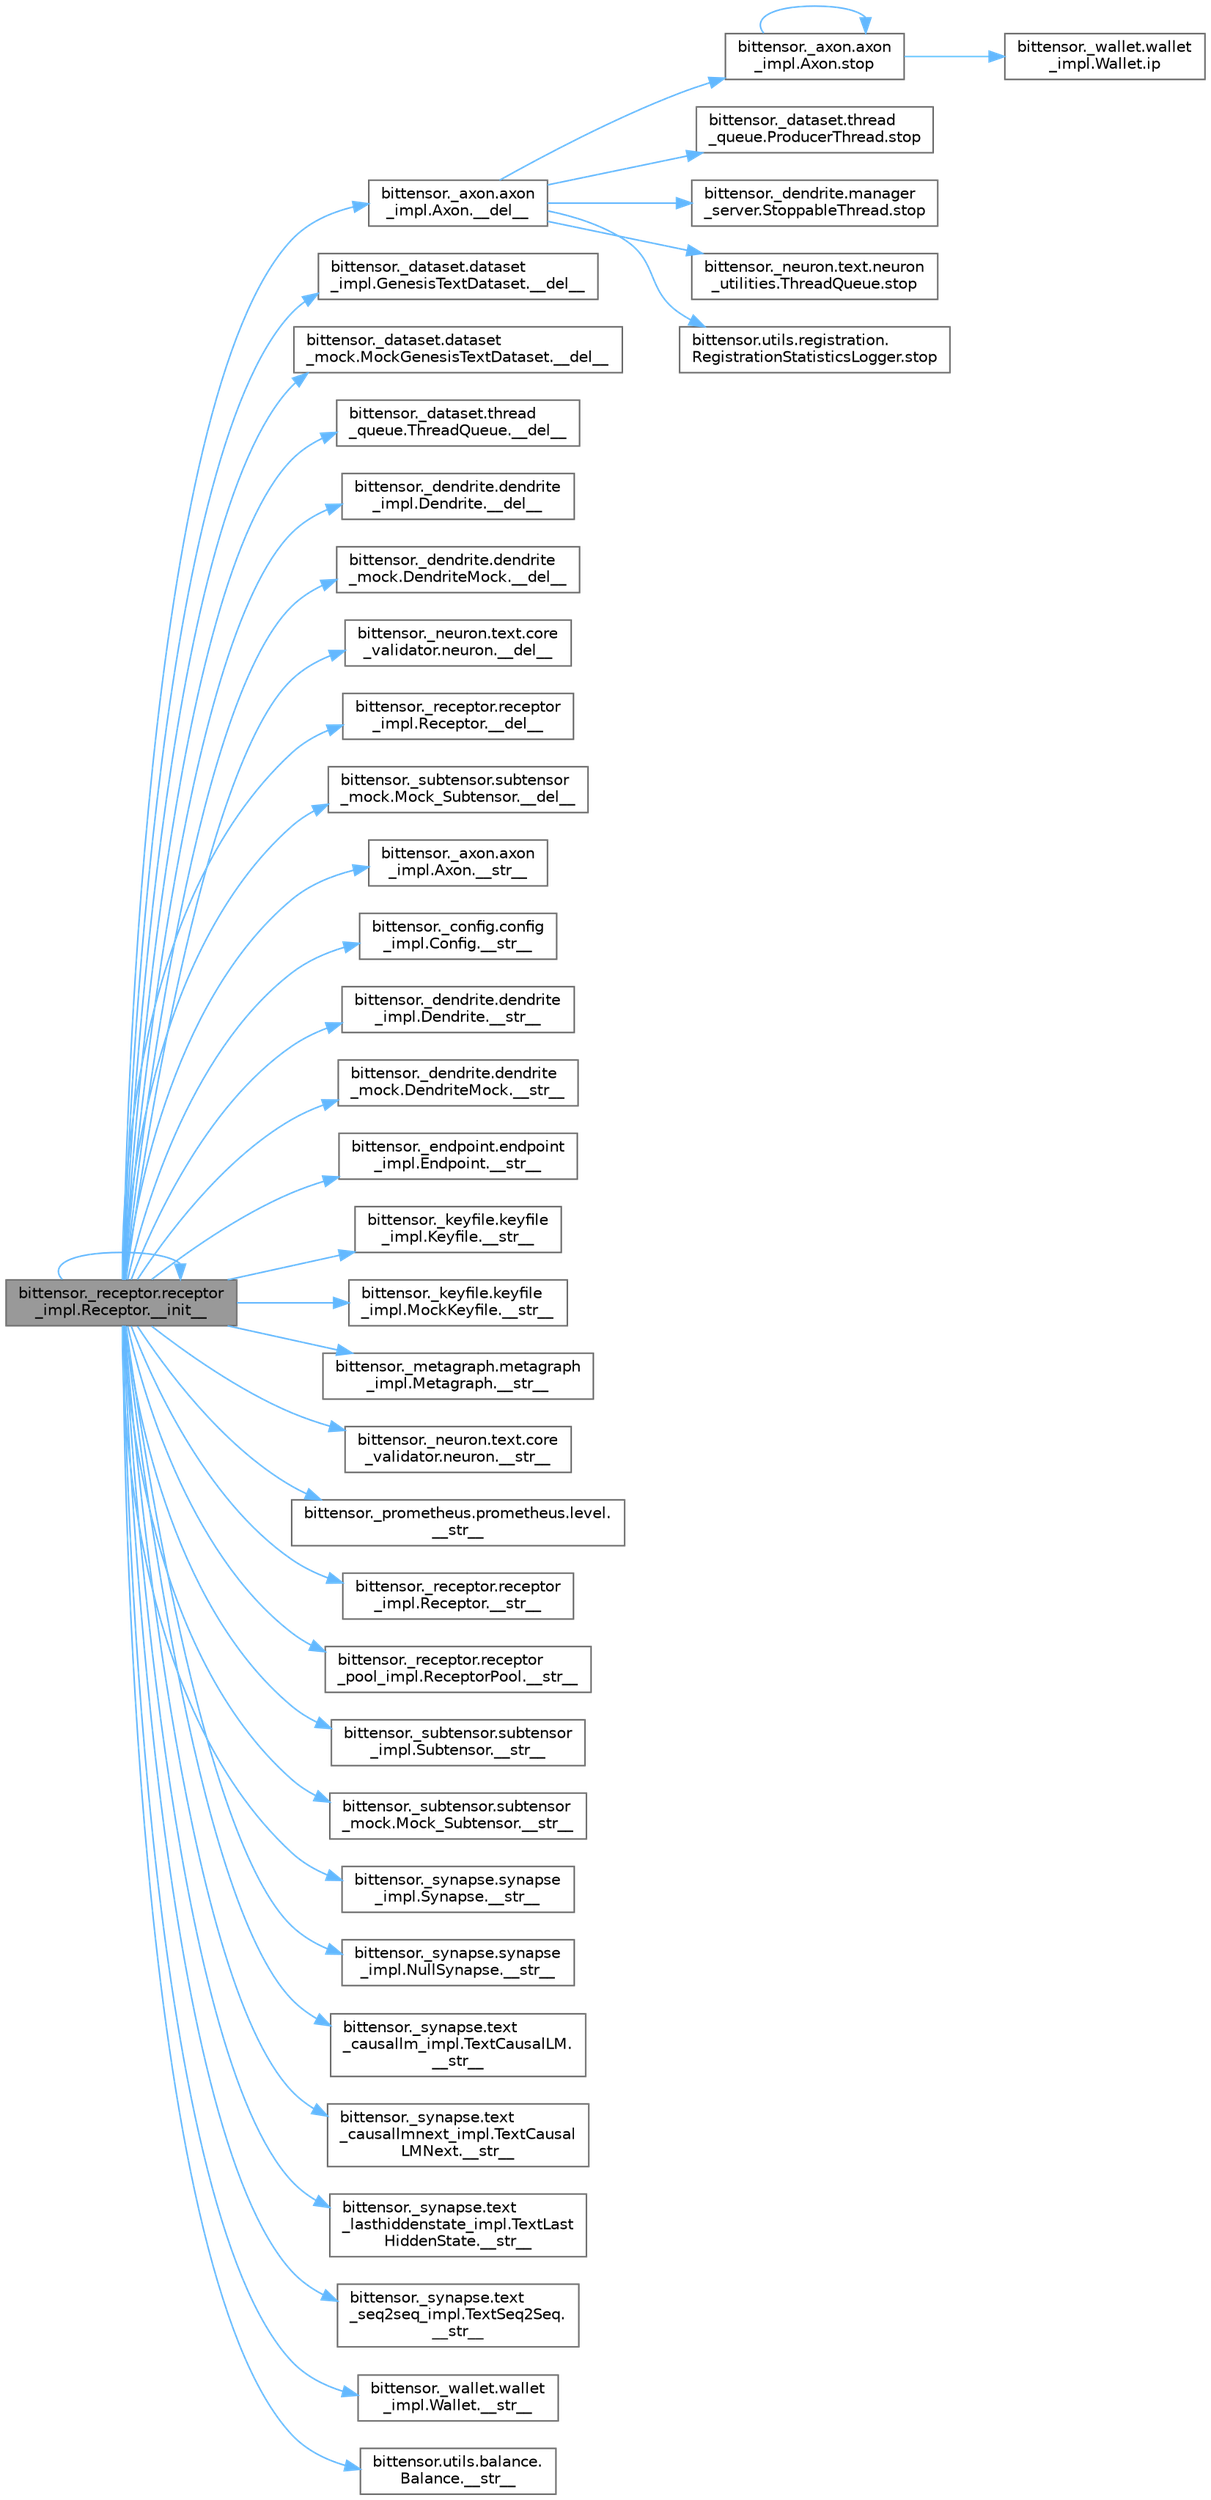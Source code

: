 digraph "bittensor._receptor.receptor_impl.Receptor.__init__"
{
 // LATEX_PDF_SIZE
  bgcolor="transparent";
  edge [fontname=Helvetica,fontsize=10,labelfontname=Helvetica,labelfontsize=10];
  node [fontname=Helvetica,fontsize=10,shape=box,height=0.2,width=0.4];
  rankdir="LR";
  Node1 [label="bittensor._receptor.receptor\l_impl.Receptor.__init__",height=0.2,width=0.4,color="gray40", fillcolor="grey60", style="filled", fontcolor="black",tooltip=" "];
  Node1 -> Node2 [color="steelblue1",style="solid"];
  Node2 [label="bittensor._axon.axon\l_impl.Axon.__del__",height=0.2,width=0.4,color="grey40", fillcolor="white", style="filled",URL="$classbittensor_1_1__axon_1_1axon__impl_1_1_axon.html#a0cbb67c54b3c01198a71c91b6bd37709",tooltip=" "];
  Node2 -> Node3 [color="steelblue1",style="solid"];
  Node3 [label="bittensor._axon.axon\l_impl.Axon.stop",height=0.2,width=0.4,color="grey40", fillcolor="white", style="filled",URL="$classbittensor_1_1__axon_1_1axon__impl_1_1_axon.html#a26628e7f324a051d11992b448fb41697",tooltip=" "];
  Node3 -> Node4 [color="steelblue1",style="solid"];
  Node4 [label="bittensor._wallet.wallet\l_impl.Wallet.ip",height=0.2,width=0.4,color="grey40", fillcolor="white", style="filled",URL="$classbittensor_1_1__wallet_1_1wallet__impl_1_1_wallet.html#a2eee19b8640c814e60631c5c5c1bd3e8",tooltip=" "];
  Node3 -> Node3 [color="steelblue1",style="solid"];
  Node2 -> Node5 [color="steelblue1",style="solid"];
  Node5 [label="bittensor._dataset.thread\l_queue.ProducerThread.stop",height=0.2,width=0.4,color="grey40", fillcolor="white", style="filled",URL="$classbittensor_1_1__dataset_1_1thread__queue_1_1_producer_thread.html#ac27f39b49b0ee8f0f99ed7ec9fe4c487",tooltip=" "];
  Node2 -> Node6 [color="steelblue1",style="solid"];
  Node6 [label="bittensor._dendrite.manager\l_server.StoppableThread.stop",height=0.2,width=0.4,color="grey40", fillcolor="white", style="filled",URL="$classbittensor_1_1__dendrite_1_1manager__server_1_1_stoppable_thread.html#ae2c8f87c2f576706ae74af2e1ec42bd3",tooltip=" "];
  Node2 -> Node7 [color="steelblue1",style="solid"];
  Node7 [label="bittensor._neuron.text.neuron\l_utilities.ThreadQueue.stop",height=0.2,width=0.4,color="grey40", fillcolor="white", style="filled",URL="$classbittensor_1_1__neuron_1_1text_1_1neuron__utilities_1_1_thread_queue.html#a0fc267c0a1172c98a1401badee1b04af",tooltip=" "];
  Node2 -> Node8 [color="steelblue1",style="solid"];
  Node8 [label="bittensor.utils.registration.\lRegistrationStatisticsLogger.stop",height=0.2,width=0.4,color="grey40", fillcolor="white", style="filled",URL="$classbittensor_1_1utils_1_1registration_1_1_registration_statistics_logger.html#a4492e3b34a1ab99e2a3458969b0bf8cd",tooltip=" "];
  Node1 -> Node9 [color="steelblue1",style="solid"];
  Node9 [label="bittensor._dataset.dataset\l_impl.GenesisTextDataset.__del__",height=0.2,width=0.4,color="grey40", fillcolor="white", style="filled",URL="$classbittensor_1_1__dataset_1_1dataset__impl_1_1_genesis_text_dataset.html#a7f740f31cb07c58f7beba138fb8e6182",tooltip=" "];
  Node1 -> Node10 [color="steelblue1",style="solid"];
  Node10 [label="bittensor._dataset.dataset\l_mock.MockGenesisTextDataset.__del__",height=0.2,width=0.4,color="grey40", fillcolor="white", style="filled",URL="$classbittensor_1_1__dataset_1_1dataset__mock_1_1_mock_genesis_text_dataset.html#a080c4e04723987d9561491c366bd24f7",tooltip=" "];
  Node1 -> Node11 [color="steelblue1",style="solid"];
  Node11 [label="bittensor._dataset.thread\l_queue.ThreadQueue.__del__",height=0.2,width=0.4,color="grey40", fillcolor="white", style="filled",URL="$classbittensor_1_1__dataset_1_1thread__queue_1_1_thread_queue.html#a1fba9cdc7bce42d4003530f5ee9e4257",tooltip=" "];
  Node1 -> Node12 [color="steelblue1",style="solid"];
  Node12 [label="bittensor._dendrite.dendrite\l_impl.Dendrite.__del__",height=0.2,width=0.4,color="grey40", fillcolor="white", style="filled",URL="$classbittensor_1_1__dendrite_1_1dendrite__impl_1_1_dendrite.html#adc463ae82af32a95dd0c0b538556ef88",tooltip=" "];
  Node1 -> Node13 [color="steelblue1",style="solid"];
  Node13 [label="bittensor._dendrite.dendrite\l_mock.DendriteMock.__del__",height=0.2,width=0.4,color="grey40", fillcolor="white", style="filled",URL="$classbittensor_1_1__dendrite_1_1dendrite__mock_1_1_dendrite_mock.html#a808509a1c1618ec006377e3131becf1a",tooltip=" "];
  Node1 -> Node14 [color="steelblue1",style="solid"];
  Node14 [label="bittensor._neuron.text.core\l_validator.neuron.__del__",height=0.2,width=0.4,color="grey40", fillcolor="white", style="filled",URL="$classbittensor_1_1__neuron_1_1text_1_1core__validator_1_1neuron.html#a583724d45669eb79b4f030287259d226",tooltip=" "];
  Node1 -> Node15 [color="steelblue1",style="solid"];
  Node15 [label="bittensor._receptor.receptor\l_impl.Receptor.__del__",height=0.2,width=0.4,color="grey40", fillcolor="white", style="filled",URL="$classbittensor_1_1__receptor_1_1receptor__impl_1_1_receptor.html#a9ba41a14a93d5a3688de27864964b85b",tooltip=" "];
  Node1 -> Node16 [color="steelblue1",style="solid"];
  Node16 [label="bittensor._subtensor.subtensor\l_mock.Mock_Subtensor.__del__",height=0.2,width=0.4,color="grey40", fillcolor="white", style="filled",URL="$classbittensor_1_1__subtensor_1_1subtensor__mock_1_1_mock___subtensor.html#a6495fb0866e8c3effdcb27187fc7f26f",tooltip=" "];
  Node1 -> Node1 [color="steelblue1",style="solid"];
  Node1 -> Node17 [color="steelblue1",style="solid"];
  Node17 [label="bittensor._axon.axon\l_impl.Axon.__str__",height=0.2,width=0.4,color="grey40", fillcolor="white", style="filled",URL="$classbittensor_1_1__axon_1_1axon__impl_1_1_axon.html#a7488fa71cd70daf3e8bec2d1a5b6a4de",tooltip=" "];
  Node1 -> Node18 [color="steelblue1",style="solid"];
  Node18 [label="bittensor._config.config\l_impl.Config.__str__",height=0.2,width=0.4,color="grey40", fillcolor="white", style="filled",URL="$classbittensor_1_1__config_1_1config__impl_1_1_config.html#a3f19213a28f44fd98df5a1e91ccf3bb9",tooltip=" "];
  Node1 -> Node19 [color="steelblue1",style="solid"];
  Node19 [label="bittensor._dendrite.dendrite\l_impl.Dendrite.__str__",height=0.2,width=0.4,color="grey40", fillcolor="white", style="filled",URL="$classbittensor_1_1__dendrite_1_1dendrite__impl_1_1_dendrite.html#a6ad20828b96711b3b05cb5448da88066",tooltip=" "];
  Node1 -> Node20 [color="steelblue1",style="solid"];
  Node20 [label="bittensor._dendrite.dendrite\l_mock.DendriteMock.__str__",height=0.2,width=0.4,color="grey40", fillcolor="white", style="filled",URL="$classbittensor_1_1__dendrite_1_1dendrite__mock_1_1_dendrite_mock.html#ae632c778cd7e16859863ceeb57b1b96f",tooltip=" "];
  Node1 -> Node21 [color="steelblue1",style="solid"];
  Node21 [label="bittensor._endpoint.endpoint\l_impl.Endpoint.__str__",height=0.2,width=0.4,color="grey40", fillcolor="white", style="filled",URL="$classbittensor_1_1__endpoint_1_1endpoint__impl_1_1_endpoint.html#a6d4f0f44ad4613f5ebe383fcdad6f7ab",tooltip=" "];
  Node1 -> Node22 [color="steelblue1",style="solid"];
  Node22 [label="bittensor._keyfile.keyfile\l_impl.Keyfile.__str__",height=0.2,width=0.4,color="grey40", fillcolor="white", style="filled",URL="$classbittensor_1_1__keyfile_1_1keyfile__impl_1_1_keyfile.html#ace444327efe72b0c732ecdc78e4a217a",tooltip=" "];
  Node1 -> Node23 [color="steelblue1",style="solid"];
  Node23 [label="bittensor._keyfile.keyfile\l_impl.MockKeyfile.__str__",height=0.2,width=0.4,color="grey40", fillcolor="white", style="filled",URL="$classbittensor_1_1__keyfile_1_1keyfile__impl_1_1_mock_keyfile.html#aeff5e38361e63c4e4d946a1badc1e784",tooltip=" "];
  Node1 -> Node24 [color="steelblue1",style="solid"];
  Node24 [label="bittensor._metagraph.metagraph\l_impl.Metagraph.__str__",height=0.2,width=0.4,color="grey40", fillcolor="white", style="filled",URL="$classbittensor_1_1__metagraph_1_1metagraph__impl_1_1_metagraph.html#aa623e93cc30d6671ec184fd16355769c",tooltip=" "];
  Node1 -> Node25 [color="steelblue1",style="solid"];
  Node25 [label="bittensor._neuron.text.core\l_validator.neuron.__str__",height=0.2,width=0.4,color="grey40", fillcolor="white", style="filled",URL="$classbittensor_1_1__neuron_1_1text_1_1core__validator_1_1neuron.html#a17e0fb99f542fc534cab68b70d97b8b3",tooltip=" "];
  Node1 -> Node26 [color="steelblue1",style="solid"];
  Node26 [label="bittensor._prometheus.prometheus.level.\l__str__",height=0.2,width=0.4,color="grey40", fillcolor="white", style="filled",URL="$classbittensor_1_1__prometheus_1_1prometheus_1_1level.html#abcc2e6ad6b05ab97603b5546a8071c0a",tooltip=" "];
  Node1 -> Node27 [color="steelblue1",style="solid"];
  Node27 [label="bittensor._receptor.receptor\l_impl.Receptor.__str__",height=0.2,width=0.4,color="grey40", fillcolor="white", style="filled",URL="$classbittensor_1_1__receptor_1_1receptor__impl_1_1_receptor.html#a0731b3faac02c7495d5e1eeee63efc9e",tooltip=" "];
  Node1 -> Node28 [color="steelblue1",style="solid"];
  Node28 [label="bittensor._receptor.receptor\l_pool_impl.ReceptorPool.__str__",height=0.2,width=0.4,color="grey40", fillcolor="white", style="filled",URL="$classbittensor_1_1__receptor_1_1receptor__pool__impl_1_1_receptor_pool.html#a209eb1a361508e0c246daacb77d4ccec",tooltip=" "];
  Node1 -> Node29 [color="steelblue1",style="solid"];
  Node29 [label="bittensor._subtensor.subtensor\l_impl.Subtensor.__str__",height=0.2,width=0.4,color="grey40", fillcolor="white", style="filled",URL="$classbittensor_1_1__subtensor_1_1subtensor__impl_1_1_subtensor.html#aea17846b5579f836c0659a24eaf4b903",tooltip=" "];
  Node1 -> Node30 [color="steelblue1",style="solid"];
  Node30 [label="bittensor._subtensor.subtensor\l_mock.Mock_Subtensor.__str__",height=0.2,width=0.4,color="grey40", fillcolor="white", style="filled",URL="$classbittensor_1_1__subtensor_1_1subtensor__mock_1_1_mock___subtensor.html#a745ebb545639b3f8bc40defc77b37df3",tooltip=" "];
  Node1 -> Node31 [color="steelblue1",style="solid"];
  Node31 [label="bittensor._synapse.synapse\l_impl.Synapse.__str__",height=0.2,width=0.4,color="grey40", fillcolor="white", style="filled",URL="$classbittensor_1_1__synapse_1_1synapse__impl_1_1_synapse.html#a49b7378ad62c7b9dd4aae80f81703234",tooltip=" "];
  Node1 -> Node32 [color="steelblue1",style="solid"];
  Node32 [label="bittensor._synapse.synapse\l_impl.NullSynapse.__str__",height=0.2,width=0.4,color="grey40", fillcolor="white", style="filled",URL="$classbittensor_1_1__synapse_1_1synapse__impl_1_1_null_synapse.html#a56ca7ee1a14fa1eb4a1c47de51a3c951",tooltip=" "];
  Node1 -> Node33 [color="steelblue1",style="solid"];
  Node33 [label="bittensor._synapse.text\l_causallm_impl.TextCausalLM.\l__str__",height=0.2,width=0.4,color="grey40", fillcolor="white", style="filled",URL="$classbittensor_1_1__synapse_1_1text__causallm__impl_1_1_text_causal_l_m.html#ae25e8a3b0a2ce16819f68e7e79d5b16a",tooltip=" "];
  Node1 -> Node34 [color="steelblue1",style="solid"];
  Node34 [label="bittensor._synapse.text\l_causallmnext_impl.TextCausal\lLMNext.__str__",height=0.2,width=0.4,color="grey40", fillcolor="white", style="filled",URL="$classbittensor_1_1__synapse_1_1text__causallmnext__impl_1_1_text_causal_l_m_next.html#ab738a828349de66bcd0c43c96220d901",tooltip=" "];
  Node1 -> Node35 [color="steelblue1",style="solid"];
  Node35 [label="bittensor._synapse.text\l_lasthiddenstate_impl.TextLast\lHiddenState.__str__",height=0.2,width=0.4,color="grey40", fillcolor="white", style="filled",URL="$classbittensor_1_1__synapse_1_1text__lasthiddenstate__impl_1_1_text_last_hidden_state.html#afd3b64b58494957d06c3f66ada5a8791",tooltip=" "];
  Node1 -> Node36 [color="steelblue1",style="solid"];
  Node36 [label="bittensor._synapse.text\l_seq2seq_impl.TextSeq2Seq.\l__str__",height=0.2,width=0.4,color="grey40", fillcolor="white", style="filled",URL="$classbittensor_1_1__synapse_1_1text__seq2seq__impl_1_1_text_seq2_seq.html#afa18f97dd2947194eb1235237d748640",tooltip=" "];
  Node1 -> Node37 [color="steelblue1",style="solid"];
  Node37 [label="bittensor._wallet.wallet\l_impl.Wallet.__str__",height=0.2,width=0.4,color="grey40", fillcolor="white", style="filled",URL="$classbittensor_1_1__wallet_1_1wallet__impl_1_1_wallet.html#a60e833bb4df632fb7a15fa7d09c3eb0e",tooltip=" "];
  Node1 -> Node38 [color="steelblue1",style="solid"];
  Node38 [label="bittensor.utils.balance.\lBalance.__str__",height=0.2,width=0.4,color="grey40", fillcolor="white", style="filled",URL="$classbittensor_1_1utils_1_1balance_1_1_balance.html#a5a15b65858d6632ed4fbb6500fc4bcd5",tooltip=" "];
}
